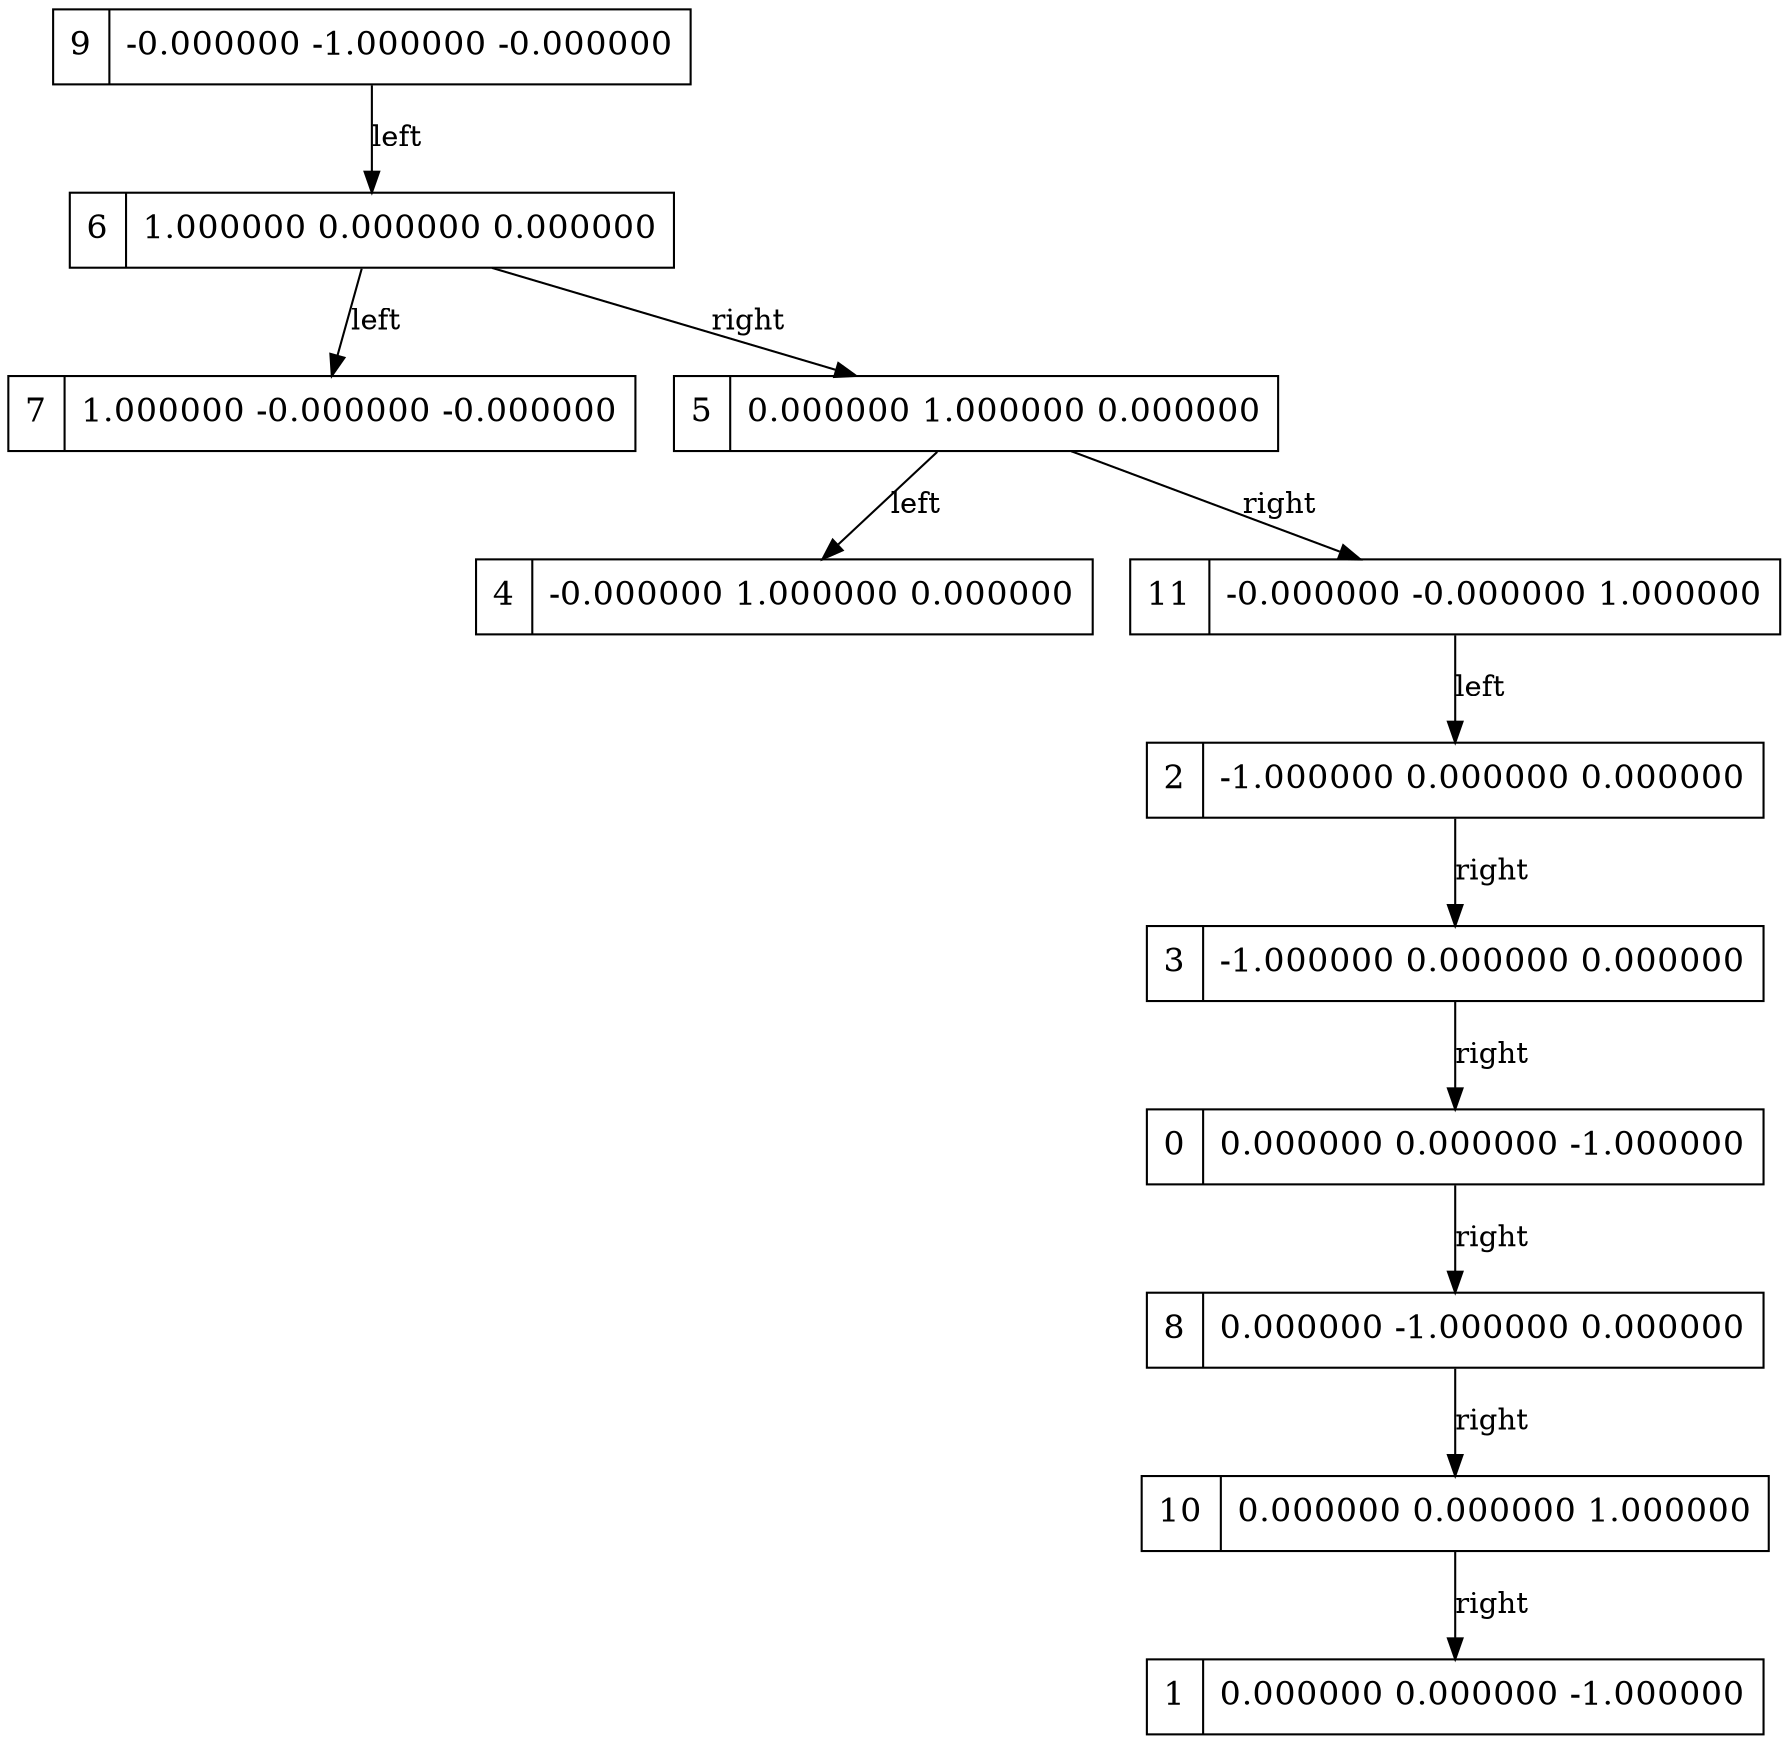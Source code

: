 digraph g { graph []; node [ fontsize="16" shape = "ellipse"]; edge [];"node9" [ label = "9 | -0.000000 -1.000000 -0.000000 " shape = "record" ];"node6" [ label = "6 | 1.000000 0.000000 0.000000 " shape = "record" ];"node7" [ label = "7 | 1.000000 -0.000000 -0.000000 " shape = "record" ];"node5" [ label = "5 | 0.000000 1.000000 0.000000 " shape = "record" ];"node4" [ label = "4 | -0.000000 1.000000 0.000000 " shape = "record" ];"node11" [ label = "11 | -0.000000 -0.000000 1.000000 " shape = "record" ];"node2" [ label = "2 | -1.000000 0.000000 0.000000 " shape = "record" ];"node3" [ label = "3 | -1.000000 0.000000 0.000000 " shape = "record" ];"node0" [ label = "0 | 0.000000 0.000000 -1.000000 " shape = "record" ];"node8" [ label = "8 | 0.000000 -1.000000 0.000000 " shape = "record" ];"node10" [ label = "10 | 0.000000 0.000000 1.000000 " shape = "record" ];"node1" [ label = "1 | 0.000000 0.000000 -1.000000 " shape = "record" ];"node9"-> "node6" [ label = "left"];"node6"-> "node7" [ label = "left"];"node6"-> "node5" [ label = "right"];"node5"-> "node4" [ label = "left"];"node5"-> "node11" [ label = "right"];"node11"-> "node2" [ label = "left"];"node2"-> "node3" [ label = "right"];"node3"-> "node0" [ label = "right"];"node0"-> "node8" [ label = "right"];"node8"-> "node10" [ label = "right"];"node10"-> "node1" [ label = "right"];}